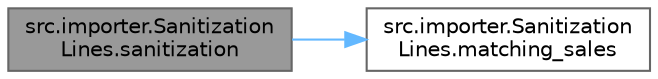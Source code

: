 digraph "src.importer.SanitizationLines.sanitization"
{
 // LATEX_PDF_SIZE
  bgcolor="transparent";
  edge [fontname=Helvetica,fontsize=10,labelfontname=Helvetica,labelfontsize=10];
  node [fontname=Helvetica,fontsize=10,shape=box,height=0.2,width=0.4];
  rankdir="LR";
  Node1 [id="Node000001",label="src.importer.Sanitization\lLines.sanitization",height=0.2,width=0.4,color="gray40", fillcolor="grey60", style="filled", fontcolor="black",tooltip=" "];
  Node1 -> Node2 [id="edge1_Node000001_Node000002",color="steelblue1",style="solid",tooltip=" "];
  Node2 [id="Node000002",label="src.importer.Sanitization\lLines.matching_sales",height=0.2,width=0.4,color="grey40", fillcolor="white", style="filled",URL="$namespacesrc_1_1importer_1_1_sanitization_lines.html#addd62d5b0dddad52f76560cb41e7e609",tooltip=" "];
}
